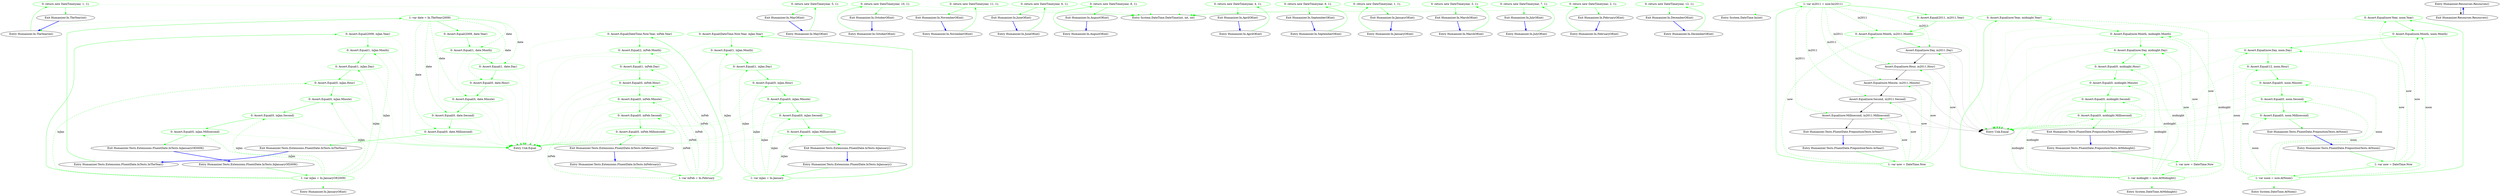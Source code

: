 digraph  {
d1 [cluster="Humanizer.In.TheYear(int)", color=green, community=0, label="0: return new DateTime(year, 1, 1);", span="12-12"];
d0 [cluster="Humanizer.In.TheYear(int)", label="Entry Humanizer.In.TheYear(int)", span="10-10"];
d2 [cluster="Humanizer.In.TheYear(int)", label="Exit Humanizer.In.TheYear(int)", span="10-10"];
d3 [cluster="System.DateTime.DateTime(int, int, int)", label="Entry System.DateTime.DateTime(int, int, int)", span="0-0"];
m0_13 [cluster="Humanizer.In.MayOf(int)", file="In.Months.cs", label="Entry Humanizer.In.MayOf(int)", span="83-83"];
m0_14 [cluster="Humanizer.In.MayOf(int)", color=green, community=0, file="In.Months.cs", label="0: return new DateTime(year, 5, 1);", span="85-85"];
m0_15 [cluster="Humanizer.In.MayOf(int)", file="In.Months.cs", label="Exit Humanizer.In.MayOf(int)", span="83-83"];
m0_28 [cluster="Humanizer.In.OctoberOf(int)", file="In.Months.cs", label="Entry Humanizer.In.OctoberOf(int)", span="163-163"];
m0_29 [cluster="Humanizer.In.OctoberOf(int)", color=green, community=0, file="In.Months.cs", label="0: return new DateTime(year, 10, 1);", span="165-165"];
m0_30 [cluster="Humanizer.In.OctoberOf(int)", file="In.Months.cs", label="Exit Humanizer.In.OctoberOf(int)", span="163-163"];
m0_31 [cluster="Humanizer.In.NovemberOf(int)", file="In.Months.cs", label="Entry Humanizer.In.NovemberOf(int)", span="179-179"];
m0_32 [cluster="Humanizer.In.NovemberOf(int)", color=green, community=0, file="In.Months.cs", label="0: return new DateTime(year, 11, 1);", span="181-181"];
m0_33 [cluster="Humanizer.In.NovemberOf(int)", file="In.Months.cs", label="Exit Humanizer.In.NovemberOf(int)", span="179-179"];
m0_16 [cluster="Humanizer.In.JuneOf(int)", file="In.Months.cs", label="Entry Humanizer.In.JuneOf(int)", span="99-99"];
m0_17 [cluster="Humanizer.In.JuneOf(int)", color=green, community=0, file="In.Months.cs", label="0: return new DateTime(year, 6, 1);", span="101-101"];
m0_18 [cluster="Humanizer.In.JuneOf(int)", file="In.Months.cs", label="Exit Humanizer.In.JuneOf(int)", span="99-99"];
m0_22 [cluster="Humanizer.In.AugustOf(int)", file="In.Months.cs", label="Entry Humanizer.In.AugustOf(int)", span="131-131"];
m0_23 [cluster="Humanizer.In.AugustOf(int)", color=green, community=0, file="In.Months.cs", label="0: return new DateTime(year, 8, 1);", span="133-133"];
m0_24 [cluster="Humanizer.In.AugustOf(int)", file="In.Months.cs", label="Exit Humanizer.In.AugustOf(int)", span="131-131"];
m0_10 [cluster="Humanizer.In.AprilOf(int)", file="In.Months.cs", label="Entry Humanizer.In.AprilOf(int)", span="67-67"];
m0_11 [cluster="Humanizer.In.AprilOf(int)", color=green, community=0, file="In.Months.cs", label="0: return new DateTime(year, 4, 1);", span="69-69"];
m0_12 [cluster="Humanizer.In.AprilOf(int)", file="In.Months.cs", label="Exit Humanizer.In.AprilOf(int)", span="67-67"];
m0_25 [cluster="Humanizer.In.SeptemberOf(int)", file="In.Months.cs", label="Entry Humanizer.In.SeptemberOf(int)", span="147-147"];
m0_26 [cluster="Humanizer.In.SeptemberOf(int)", color=green, community=0, file="In.Months.cs", label="0: return new DateTime(year, 9, 1);", span="149-149"];
m0_27 [cluster="Humanizer.In.SeptemberOf(int)", file="In.Months.cs", label="Exit Humanizer.In.SeptemberOf(int)", span="147-147"];
m0_0 [cluster="Humanizer.In.JanuaryOf(int)", file="In.Months.cs", label="Entry Humanizer.In.JanuaryOf(int)", span="19-19"];
m0_1 [cluster="Humanizer.In.JanuaryOf(int)", color=green, community=0, file="In.Months.cs", label="0: return new DateTime(year, 1, 1);", span="21-21"];
m0_2 [cluster="Humanizer.In.JanuaryOf(int)", file="In.Months.cs", label="Exit Humanizer.In.JanuaryOf(int)", span="19-19"];
m0_7 [cluster="Humanizer.In.MarchOf(int)", file="In.Months.cs", label="Entry Humanizer.In.MarchOf(int)", span="51-51"];
m0_8 [cluster="Humanizer.In.MarchOf(int)", color=green, community=0, file="In.Months.cs", label="0: return new DateTime(year, 3, 1);", span="53-53"];
m0_9 [cluster="Humanizer.In.MarchOf(int)", file="In.Months.cs", label="Exit Humanizer.In.MarchOf(int)", span="51-51"];
m0_19 [cluster="Humanizer.In.JulyOf(int)", file="In.Months.cs", label="Entry Humanizer.In.JulyOf(int)", span="115-115"];
m0_20 [cluster="Humanizer.In.JulyOf(int)", color=green, community=0, file="In.Months.cs", label="0: return new DateTime(year, 7, 1);", span="117-117"];
m0_21 [cluster="Humanizer.In.JulyOf(int)", file="In.Months.cs", label="Exit Humanizer.In.JulyOf(int)", span="115-115"];
m0_4 [cluster="Humanizer.In.FebruaryOf(int)", file="In.Months.cs", label="Entry Humanizer.In.FebruaryOf(int)", span="35-35"];
m0_5 [cluster="Humanizer.In.FebruaryOf(int)", color=green, community=0, file="In.Months.cs", label="0: return new DateTime(year, 2, 1);", span="37-37"];
m0_6 [cluster="Humanizer.In.FebruaryOf(int)", file="In.Months.cs", label="Exit Humanizer.In.FebruaryOf(int)", span="35-35"];
m0_34 [cluster="Humanizer.In.DecemberOf(int)", file="In.Months.cs", label="Entry Humanizer.In.DecemberOf(int)", span="195-195"];
m0_35 [cluster="Humanizer.In.DecemberOf(int)", color=green, community=0, file="In.Months.cs", label="0: return new DateTime(year, 12, 1);", span="197-197"];
m0_36 [cluster="Humanizer.In.DecemberOf(int)", file="In.Months.cs", label="Exit Humanizer.In.DecemberOf(int)", span="195-195"];
m1_11 [cluster="Humanizer.Tests.Extensions.FluentDate.InTests.InJanuaryOf2009()", file="InTests.cs", label="Entry Humanizer.Tests.Extensions.FluentDate.InTests.InJanuaryOf2009()", span="20-20"];
m1_12 [cluster="Humanizer.Tests.Extensions.FluentDate.InTests.InJanuaryOf2009()", color=green, community=0, file="InTests.cs", label="1: var inJan = In.JanuaryOf(2009)", span="22-22"];
m1_13 [cluster="Humanizer.Tests.Extensions.FluentDate.InTests.InJanuaryOf2009()", color=green, community=0, file="InTests.cs", label="0: Assert.Equal(2009, inJan.Year)", span="23-23"];
m1_14 [cluster="Humanizer.Tests.Extensions.FluentDate.InTests.InJanuaryOf2009()", color=green, community=0, file="InTests.cs", label="0: Assert.Equal(1, inJan.Month)", span="24-24"];
m1_15 [cluster="Humanizer.Tests.Extensions.FluentDate.InTests.InJanuaryOf2009()", color=green, community=0, file="InTests.cs", label="0: Assert.Equal(1, inJan.Day)", span="25-25"];
m1_16 [cluster="Humanizer.Tests.Extensions.FluentDate.InTests.InJanuaryOf2009()", color=green, community=0, file="InTests.cs", label="0: Assert.Equal(0, inJan.Hour)", span="26-26"];
m1_17 [cluster="Humanizer.Tests.Extensions.FluentDate.InTests.InJanuaryOf2009()", color=green, community=0, file="InTests.cs", label="0: Assert.Equal(0, inJan.Minute)", span="27-27"];
m1_18 [cluster="Humanizer.Tests.Extensions.FluentDate.InTests.InJanuaryOf2009()", color=green, community=0, file="InTests.cs", label="0: Assert.Equal(0, inJan.Second)", span="28-28"];
m1_19 [cluster="Humanizer.Tests.Extensions.FluentDate.InTests.InJanuaryOf2009()", color=green, community=0, file="InTests.cs", label="0: Assert.Equal(0, inJan.Millisecond)", span="29-29"];
m1_20 [cluster="Humanizer.Tests.Extensions.FluentDate.InTests.InJanuaryOf2009()", file="InTests.cs", label="Exit Humanizer.Tests.Extensions.FluentDate.InTests.InJanuaryOf2009()", span="20-20"];
m1_22 [cluster="Humanizer.Tests.Extensions.FluentDate.InTests.InFebruary()", file="InTests.cs", label="Entry Humanizer.Tests.Extensions.FluentDate.InTests.InFebruary()", span="33-33"];
m1_23 [cluster="Humanizer.Tests.Extensions.FluentDate.InTests.InFebruary()", color=green, community=0, file="InTests.cs", label="1: var inFeb = In.February", span="35-35"];
m1_24 [cluster="Humanizer.Tests.Extensions.FluentDate.InTests.InFebruary()", color=green, community=0, file="InTests.cs", label="0: Assert.Equal(DateTime.Now.Year, inFeb.Year)", span="36-36"];
m1_25 [cluster="Humanizer.Tests.Extensions.FluentDate.InTests.InFebruary()", color=green, community=0, file="InTests.cs", label="0: Assert.Equal(2, inFeb.Month)", span="37-37"];
m1_26 [cluster="Humanizer.Tests.Extensions.FluentDate.InTests.InFebruary()", color=green, community=0, file="InTests.cs", label="0: Assert.Equal(1, inFeb.Day)", span="38-38"];
m1_27 [cluster="Humanizer.Tests.Extensions.FluentDate.InTests.InFebruary()", color=green, community=0, file="InTests.cs", label="0: Assert.Equal(0, inFeb.Hour)", span="39-39"];
m1_28 [cluster="Humanizer.Tests.Extensions.FluentDate.InTests.InFebruary()", color=green, community=0, file="InTests.cs", label="0: Assert.Equal(0, inFeb.Minute)", span="40-40"];
m1_29 [cluster="Humanizer.Tests.Extensions.FluentDate.InTests.InFebruary()", color=green, community=0, file="InTests.cs", label="0: Assert.Equal(0, inFeb.Second)", span="41-41"];
m1_30 [cluster="Humanizer.Tests.Extensions.FluentDate.InTests.InFebruary()", color=green, community=0, file="InTests.cs", label="0: Assert.Equal(0, inFeb.Millisecond)", span="42-42"];
m1_31 [cluster="Humanizer.Tests.Extensions.FluentDate.InTests.InFebruary()", file="InTests.cs", label="Exit Humanizer.Tests.Extensions.FluentDate.InTests.InFebruary()", span="33-33"];
m1_21 [cluster="Humanizer.In.JanuaryOf(int)", file="InTests.cs", label="Entry Humanizer.In.JanuaryOf(int)", span="19-19"];
m1_10 [cluster="Unk.Equal", file="InTests.cs", label="Entry Unk.Equal", span=""];
m1_32 [cluster="Humanizer.Tests.Extensions.FluentDate.InTests.InTheYear()", file="InTests.cs", label="Entry Humanizer.Tests.Extensions.FluentDate.InTests.InTheYear()", span="46-46"];
m1_33 [cluster="Humanizer.Tests.Extensions.FluentDate.InTests.InTheYear()", color=green, community=0, file="InTests.cs", label="1: var date = In.TheYear(2009)", span="48-48"];
m1_34 [cluster="Humanizer.Tests.Extensions.FluentDate.InTests.InTheYear()", color=green, community=0, file="InTests.cs", label="0: Assert.Equal(2009, date.Year)", span="49-49"];
m1_35 [cluster="Humanizer.Tests.Extensions.FluentDate.InTests.InTheYear()", color=green, community=0, file="InTests.cs", label="0: Assert.Equal(1, date.Month)", span="50-50"];
m1_36 [cluster="Humanizer.Tests.Extensions.FluentDate.InTests.InTheYear()", color=green, community=0, file="InTests.cs", label="0: Assert.Equal(1, date.Day)", span="51-51"];
m1_37 [cluster="Humanizer.Tests.Extensions.FluentDate.InTests.InTheYear()", color=green, community=0, file="InTests.cs", label="0: Assert.Equal(0, date.Hour)", span="52-52"];
m1_38 [cluster="Humanizer.Tests.Extensions.FluentDate.InTests.InTheYear()", color=green, community=0, file="InTests.cs", label="0: Assert.Equal(0, date.Minute)", span="53-53"];
m1_39 [cluster="Humanizer.Tests.Extensions.FluentDate.InTests.InTheYear()", color=green, community=0, file="InTests.cs", label="0: Assert.Equal(0, date.Second)", span="54-54"];
m1_40 [cluster="Humanizer.Tests.Extensions.FluentDate.InTests.InTheYear()", color=green, community=0, file="InTests.cs", label="0: Assert.Equal(0, date.Millisecond)", span="55-55"];
m1_41 [cluster="Humanizer.Tests.Extensions.FluentDate.InTests.InTheYear()", file="InTests.cs", label="Exit Humanizer.Tests.Extensions.FluentDate.InTests.InTheYear()", span="46-46"];
m1_0 [cluster="Humanizer.Tests.Extensions.FluentDate.InTests.InJanuary()", file="InTests.cs", label="Entry Humanizer.Tests.Extensions.FluentDate.InTests.InJanuary()", span="7-7"];
m1_1 [cluster="Humanizer.Tests.Extensions.FluentDate.InTests.InJanuary()", color=green, community=0, file="InTests.cs", label="1: var inJan = In.January", span="9-9"];
m1_2 [cluster="Humanizer.Tests.Extensions.FluentDate.InTests.InJanuary()", color=green, community=0, file="InTests.cs", label="0: Assert.Equal(DateTime.Now.Year, inJan.Year)", span="10-10"];
m1_3 [cluster="Humanizer.Tests.Extensions.FluentDate.InTests.InJanuary()", color=green, community=0, file="InTests.cs", label="0: Assert.Equal(1, inJan.Month)", span="11-11"];
m1_4 [cluster="Humanizer.Tests.Extensions.FluentDate.InTests.InJanuary()", color=green, community=0, file="InTests.cs", label="0: Assert.Equal(1, inJan.Day)", span="12-12"];
m1_5 [cluster="Humanizer.Tests.Extensions.FluentDate.InTests.InJanuary()", color=green, community=0, file="InTests.cs", label="0: Assert.Equal(0, inJan.Hour)", span="13-13"];
m1_6 [cluster="Humanizer.Tests.Extensions.FluentDate.InTests.InJanuary()", color=green, community=0, file="InTests.cs", label="0: Assert.Equal(0, inJan.Minute)", span="14-14"];
m1_7 [cluster="Humanizer.Tests.Extensions.FluentDate.InTests.InJanuary()", color=green, community=0, file="InTests.cs", label="0: Assert.Equal(0, inJan.Second)", span="15-15"];
m1_8 [cluster="Humanizer.Tests.Extensions.FluentDate.InTests.InJanuary()", color=green, community=0, file="InTests.cs", label="0: Assert.Equal(0, inJan.Millisecond)", span="16-16"];
m1_9 [cluster="Humanizer.Tests.Extensions.FluentDate.InTests.InJanuary()", file="InTests.cs", label="Exit Humanizer.Tests.Extensions.FluentDate.InTests.InJanuary()", span="7-7"];
m4_36 [cluster="System.DateTime.In(int)", file="PrepositionsExtensions.cs", label="Entry System.DateTime.In(int)", span="36-36"];
m4_25 [cluster="Humanizer.Tests.FluentDate.PrepositionTests.InYear()", file="PrepositionsExtensions.cs", label="Entry Humanizer.Tests.FluentDate.PrepositionTests.InYear()", span="36-36"];
m4_26 [cluster="Humanizer.Tests.FluentDate.PrepositionTests.InYear()", color=green, community=0, file="PrepositionsExtensions.cs", label="1: var now = DateTime.Now", span="38-38"];
m4_27 [cluster="Humanizer.Tests.FluentDate.PrepositionTests.InYear()", color=green, community=0, file="PrepositionsExtensions.cs", label="1: var in2011 = now.In(2011)", span="39-39"];
m4_29 [cluster="Humanizer.Tests.FluentDate.PrepositionTests.InYear()", color=green, community=0, file="PrepositionsExtensions.cs", label="0: Assert.Equal(now.Month, in2011.Month)", span="41-41"];
m4_30 [cluster="Humanizer.Tests.FluentDate.PrepositionTests.InYear()", file="PrepositionsExtensions.cs", label="Assert.Equal(now.Day, in2011.Day)", span="42-42"];
m4_31 [cluster="Humanizer.Tests.FluentDate.PrepositionTests.InYear()", file="PrepositionsExtensions.cs", label="Assert.Equal(now.Hour, in2011.Hour)", span="43-43"];
m4_32 [cluster="Humanizer.Tests.FluentDate.PrepositionTests.InYear()", file="PrepositionsExtensions.cs", label="Assert.Equal(now.Minute, in2011.Minute)", span="44-44"];
m4_33 [cluster="Humanizer.Tests.FluentDate.PrepositionTests.InYear()", file="PrepositionsExtensions.cs", label="Assert.Equal(now.Second, in2011.Second)", span="45-45"];
m4_34 [cluster="Humanizer.Tests.FluentDate.PrepositionTests.InYear()", file="PrepositionsExtensions.cs", label="Assert.Equal(now.Millisecond, in2011.Millisecond)", span="46-46"];
m4_28 [cluster="Humanizer.Tests.FluentDate.PrepositionTests.InYear()", color=green, community=0, file="PrepositionsExtensions.cs", label="0: Assert.Equal(2011, in2011.Year)", span="40-40"];
m4_35 [cluster="Humanizer.Tests.FluentDate.PrepositionTests.InYear()", file="PrepositionsExtensions.cs", label="Exit Humanizer.Tests.FluentDate.PrepositionTests.InYear()", span="36-36"];
m4_0 [cluster="Humanizer.Tests.FluentDate.PrepositionTests.AtMidnight()", file="PrepositionsExtensions.cs", label="Entry Humanizer.Tests.FluentDate.PrepositionTests.AtMidnight()", span="8-8"];
m4_1 [cluster="Humanizer.Tests.FluentDate.PrepositionTests.AtMidnight()", color=green, community=0, file="PrepositionsExtensions.cs", label="1: var now = DateTime.Now", span="10-10"];
m4_2 [cluster="Humanizer.Tests.FluentDate.PrepositionTests.AtMidnight()", color=green, community=0, file="PrepositionsExtensions.cs", label="1: var midnight = now.AtMidnight()", span="11-11"];
m4_3 [cluster="Humanizer.Tests.FluentDate.PrepositionTests.AtMidnight()", color=green, community=0, file="PrepositionsExtensions.cs", label="0: Assert.Equal(now.Year, midnight.Year)", span="12-12"];
m4_4 [cluster="Humanizer.Tests.FluentDate.PrepositionTests.AtMidnight()", color=green, community=0, file="PrepositionsExtensions.cs", label="0: Assert.Equal(now.Month, midnight.Month)", span="13-13"];
m4_5 [cluster="Humanizer.Tests.FluentDate.PrepositionTests.AtMidnight()", color=green, community=0, file="PrepositionsExtensions.cs", label="0: Assert.Equal(now.Day, midnight.Day)", span="14-14"];
m4_6 [cluster="Humanizer.Tests.FluentDate.PrepositionTests.AtMidnight()", color=green, community=0, file="PrepositionsExtensions.cs", label="0: Assert.Equal(0, midnight.Hour)", span="15-15"];
m4_7 [cluster="Humanizer.Tests.FluentDate.PrepositionTests.AtMidnight()", color=green, community=0, file="PrepositionsExtensions.cs", label="0: Assert.Equal(0, midnight.Minute)", span="16-16"];
m4_8 [cluster="Humanizer.Tests.FluentDate.PrepositionTests.AtMidnight()", color=green, community=0, file="PrepositionsExtensions.cs", label="0: Assert.Equal(0, midnight.Second)", span="17-17"];
m4_9 [cluster="Humanizer.Tests.FluentDate.PrepositionTests.AtMidnight()", color=green, community=0, file="PrepositionsExtensions.cs", label="0: Assert.Equal(0, midnight.Millisecond)", span="18-18"];
m4_10 [cluster="Humanizer.Tests.FluentDate.PrepositionTests.AtMidnight()", file="PrepositionsExtensions.cs", label="Exit Humanizer.Tests.FluentDate.PrepositionTests.AtMidnight()", span="8-8"];
m4_24 [cluster="System.DateTime.AtNoon()", file="PrepositionsExtensions.cs", label="Entry System.DateTime.AtNoon()", span="25-25"];
m4_12 [cluster="Unk.Equal", file="PrepositionsExtensions.cs", label="Entry Unk.Equal", span=""];
m4_13 [cluster="Humanizer.Tests.FluentDate.PrepositionTests.AtNoon()", file="PrepositionsExtensions.cs", label="Entry Humanizer.Tests.FluentDate.PrepositionTests.AtNoon()", span="22-22"];
m4_14 [cluster="Humanizer.Tests.FluentDate.PrepositionTests.AtNoon()", color=green, community=0, file="PrepositionsExtensions.cs", label="1: var now = DateTime.Now", span="24-24"];
m4_15 [cluster="Humanizer.Tests.FluentDate.PrepositionTests.AtNoon()", color=green, community=0, file="PrepositionsExtensions.cs", label="1: var noon = now.AtNoon()", span="25-25"];
m4_16 [cluster="Humanizer.Tests.FluentDate.PrepositionTests.AtNoon()", color=green, community=0, file="PrepositionsExtensions.cs", label="0: Assert.Equal(now.Year, noon.Year)", span="26-26"];
m4_17 [cluster="Humanizer.Tests.FluentDate.PrepositionTests.AtNoon()", color=green, community=0, file="PrepositionsExtensions.cs", label="0: Assert.Equal(now.Month, noon.Month)", span="27-27"];
m4_18 [cluster="Humanizer.Tests.FluentDate.PrepositionTests.AtNoon()", color=green, community=0, file="PrepositionsExtensions.cs", label="0: Assert.Equal(now.Day, noon.Day)", span="28-28"];
m4_19 [cluster="Humanizer.Tests.FluentDate.PrepositionTests.AtNoon()", color=green, community=0, file="PrepositionsExtensions.cs", label="0: Assert.Equal(12, noon.Hour)", span="29-29"];
m4_20 [cluster="Humanizer.Tests.FluentDate.PrepositionTests.AtNoon()", color=green, community=0, file="PrepositionsExtensions.cs", label="0: Assert.Equal(0, noon.Minute)", span="30-30"];
m4_21 [cluster="Humanizer.Tests.FluentDate.PrepositionTests.AtNoon()", color=green, community=0, file="PrepositionsExtensions.cs", label="0: Assert.Equal(0, noon.Second)", span="31-31"];
m4_22 [cluster="Humanizer.Tests.FluentDate.PrepositionTests.AtNoon()", color=green, community=0, file="PrepositionsExtensions.cs", label="0: Assert.Equal(0, noon.Millisecond)", span="32-32"];
m4_23 [cluster="Humanizer.Tests.FluentDate.PrepositionTests.AtNoon()", file="PrepositionsExtensions.cs", label="Exit Humanizer.Tests.FluentDate.PrepositionTests.AtNoon()", span="22-22"];
m4_11 [cluster="System.DateTime.AtMidnight()", file="PrepositionsExtensions.cs", label="Entry System.DateTime.AtMidnight()", span="15-15"];
m6_0 [cluster="Humanizer.Resources.Resources()", file="Resources.Designer.cs", label="Entry Humanizer.Resources.Resources()", span="31-31"];
m6_1 [cluster="Humanizer.Resources.Resources()", file="Resources.Designer.cs", label="Exit Humanizer.Resources.Resources()", span="31-31"];
d1 -> d2  [color=green, key=0, style=solid];
d1 -> d3  [color=green, key=2, style=dotted];
d0 -> d1  [color=green, key=0, style=solid];
d2 -> d0  [color=blue, key=0, style=bold];
m0_13 -> m0_14  [color=green, key=0, style=solid];
m0_14 -> m0_15  [color=green, key=0, style=solid];
m0_14 -> d3  [color=green, key=2, style=dotted];
m0_15 -> m0_13  [color=blue, key=0, style=bold];
m0_28 -> m0_29  [color=green, key=0, style=solid];
m0_29 -> m0_30  [color=green, key=0, style=solid];
m0_29 -> d3  [color=green, key=2, style=dotted];
m0_30 -> m0_28  [color=blue, key=0, style=bold];
m0_31 -> m0_32  [color=green, key=0, style=solid];
m0_32 -> m0_33  [color=green, key=0, style=solid];
m0_32 -> d3  [color=green, key=2, style=dotted];
m0_33 -> m0_31  [color=blue, key=0, style=bold];
m0_16 -> m0_17  [color=green, key=0, style=solid];
m0_17 -> m0_18  [color=green, key=0, style=solid];
m0_17 -> d3  [color=green, key=2, style=dotted];
m0_18 -> m0_16  [color=blue, key=0, style=bold];
m0_22 -> m0_23  [color=green, key=0, style=solid];
m0_23 -> m0_24  [color=green, key=0, style=solid];
m0_23 -> d3  [color=green, key=2, style=dotted];
m0_24 -> m0_22  [color=blue, key=0, style=bold];
m0_10 -> m0_11  [color=green, key=0, style=solid];
m0_11 -> m0_12  [color=green, key=0, style=solid];
m0_11 -> d3  [color=green, key=2, style=dotted];
m0_12 -> m0_10  [color=blue, key=0, style=bold];
m0_25 -> m0_26  [color=green, key=0, style=solid];
m0_26 -> m0_27  [color=green, key=0, style=solid];
m0_26 -> d3  [color=green, key=2, style=dotted];
m0_27 -> m0_25  [color=blue, key=0, style=bold];
m0_0 -> m0_1  [color=green, key=0, style=solid];
m0_1 -> m0_2  [color=green, key=0, style=solid];
m0_1 -> d3  [color=green, key=2, style=dotted];
m0_2 -> m0_0  [color=blue, key=0, style=bold];
m0_7 -> m0_8  [color=green, key=0, style=solid];
m0_8 -> m0_9  [color=green, key=0, style=solid];
m0_8 -> d3  [color=green, key=2, style=dotted];
m0_9 -> m0_7  [color=blue, key=0, style=bold];
m0_19 -> m0_20  [color=green, key=0, style=solid];
m0_20 -> m0_21  [color=green, key=0, style=solid];
m0_20 -> d3  [color=green, key=2, style=dotted];
m0_21 -> m0_19  [color=blue, key=0, style=bold];
m0_4 -> m0_5  [color=green, key=0, style=solid];
m0_5 -> m0_6  [color=green, key=0, style=solid];
m0_5 -> d3  [color=green, key=2, style=dotted];
m0_6 -> m0_4  [color=blue, key=0, style=bold];
m0_34 -> m0_35  [color=green, key=0, style=solid];
m0_35 -> m0_36  [color=green, key=0, style=solid];
m0_35 -> d3  [color=green, key=2, style=dotted];
m0_36 -> m0_34  [color=blue, key=0, style=bold];
m1_11 -> m1_12  [color=green, key=0, style=solid];
m1_12 -> m1_13  [color=green, key=0, style=solid];
m1_12 -> m1_21  [color=green, key=2, style=dotted];
m1_12 -> m1_14  [color=green, key=1, label=inJan, style=dashed];
m1_12 -> m1_15  [color=green, key=1, label=inJan, style=dashed];
m1_12 -> m1_16  [color=green, key=1, label=inJan, style=dashed];
m1_12 -> m1_17  [color=green, key=1, label=inJan, style=dashed];
m1_12 -> m1_18  [color=green, key=1, label=inJan, style=dashed];
m1_12 -> m1_19  [color=green, key=1, label=inJan, style=dashed];
m1_13 -> m1_14  [color=green, key=0, style=solid];
m1_13 -> m1_10  [color=green, key=2, style=dotted];
m1_14 -> m1_15  [color=green, key=0, style=solid];
m1_14 -> m1_10  [color=green, key=2, style=dotted];
m1_15 -> m1_16  [color=green, key=0, style=solid];
m1_15 -> m1_10  [color=green, key=2, style=dotted];
m1_16 -> m1_17  [color=green, key=0, style=solid];
m1_16 -> m1_10  [color=green, key=2, style=dotted];
m1_17 -> m1_18  [color=green, key=0, style=solid];
m1_17 -> m1_10  [color=green, key=2, style=dotted];
m1_18 -> m1_19  [color=green, key=0, style=solid];
m1_18 -> m1_10  [color=green, key=2, style=dotted];
m1_19 -> m1_20  [color=green, key=0, style=solid];
m1_19 -> m1_10  [color=green, key=2, style=dotted];
m1_20 -> m1_11  [color=blue, key=0, style=bold];
m1_22 -> m1_23  [color=green, key=0, style=solid];
m1_23 -> m1_24  [color=green, key=0, style=solid];
m1_23 -> m1_25  [color=green, key=1, label=inFeb, style=dashed];
m1_23 -> m1_26  [color=green, key=1, label=inFeb, style=dashed];
m1_23 -> m1_27  [color=green, key=1, label=inFeb, style=dashed];
m1_23 -> m1_28  [color=green, key=1, label=inFeb, style=dashed];
m1_23 -> m1_29  [color=green, key=1, label=inFeb, style=dashed];
m1_23 -> m1_30  [color=green, key=1, label=inFeb, style=dashed];
m1_24 -> m1_25  [color=green, key=0, style=solid];
m1_24 -> m1_10  [color=green, key=2, style=dotted];
m1_25 -> m1_26  [color=green, key=0, style=solid];
m1_25 -> m1_10  [color=green, key=2, style=dotted];
m1_26 -> m1_27  [color=green, key=0, style=solid];
m1_26 -> m1_10  [color=green, key=2, style=dotted];
m1_27 -> m1_28  [color=green, key=0, style=solid];
m1_27 -> m1_10  [color=green, key=2, style=dotted];
m1_28 -> m1_29  [color=green, key=0, style=solid];
m1_28 -> m1_10  [color=green, key=2, style=dotted];
m1_29 -> m1_30  [color=green, key=0, style=solid];
m1_29 -> m1_10  [color=green, key=2, style=dotted];
m1_30 -> m1_31  [color=green, key=0, style=solid];
m1_30 -> m1_10  [color=green, key=2, style=dotted];
m1_31 -> m1_22  [color=blue, key=0, style=bold];
m1_32 -> m1_33  [color=green, key=0, style=solid];
m1_33 -> m1_34  [color=green, key=0, style=solid];
m1_33 -> d0  [color=green, key=2, style=dotted];
m1_33 -> m1_35  [color=green, key=1, label=date, style=dashed];
m1_33 -> m1_36  [color=green, key=1, label=date, style=dashed];
m1_33 -> m1_37  [color=green, key=1, label=date, style=dashed];
m1_33 -> m1_38  [color=green, key=1, label=date, style=dashed];
m1_33 -> m1_39  [color=green, key=1, label=date, style=dashed];
m1_33 -> m1_40  [color=green, key=1, label=date, style=dashed];
m1_34 -> m1_35  [color=green, key=0, style=solid];
m1_34 -> m1_10  [color=green, key=2, style=dotted];
m1_35 -> m1_36  [color=green, key=0, style=solid];
m1_35 -> m1_10  [color=green, key=2, style=dotted];
m1_36 -> m1_37  [color=green, key=0, style=solid];
m1_36 -> m1_10  [color=green, key=2, style=dotted];
m1_37 -> m1_38  [color=green, key=0, style=solid];
m1_37 -> m1_10  [color=green, key=2, style=dotted];
m1_38 -> m1_39  [color=green, key=0, style=solid];
m1_38 -> m1_10  [color=green, key=2, style=dotted];
m1_39 -> m1_40  [color=green, key=0, style=solid];
m1_39 -> m1_10  [color=green, key=2, style=dotted];
m1_40 -> m1_41  [color=green, key=0, style=solid];
m1_40 -> m1_10  [color=green, key=2, style=dotted];
m1_41 -> m1_32  [color=blue, key=0, style=bold];
m1_0 -> m1_1  [color=green, key=0, style=solid];
m1_1 -> m1_2  [color=green, key=0, style=solid];
m1_1 -> m1_3  [color=green, key=1, label=inJan, style=dashed];
m1_1 -> m1_4  [color=green, key=1, label=inJan, style=dashed];
m1_1 -> m1_5  [color=green, key=1, label=inJan, style=dashed];
m1_1 -> m1_6  [color=green, key=1, label=inJan, style=dashed];
m1_1 -> m1_7  [color=green, key=1, label=inJan, style=dashed];
m1_1 -> m1_8  [color=green, key=1, label=inJan, style=dashed];
m1_2 -> m1_3  [color=green, key=0, style=solid];
m1_2 -> m1_10  [color=green, key=2, style=dotted];
m1_3 -> m1_4  [color=green, key=0, style=solid];
m1_3 -> m1_10  [color=green, key=2, style=dotted];
m1_4 -> m1_5  [color=green, key=0, style=solid];
m1_4 -> m1_10  [color=green, key=2, style=dotted];
m1_5 -> m1_6  [color=green, key=0, style=solid];
m1_5 -> m1_10  [color=green, key=2, style=dotted];
m1_6 -> m1_7  [color=green, key=0, style=solid];
m1_6 -> m1_10  [color=green, key=2, style=dotted];
m1_7 -> m1_8  [color=green, key=0, style=solid];
m1_7 -> m1_10  [color=green, key=2, style=dotted];
m1_8 -> m1_9  [color=green, key=0, style=solid];
m1_8 -> m1_10  [color=green, key=2, style=dotted];
m1_9 -> m1_0  [color=blue, key=0, style=bold];
m4_25 -> m4_26  [color=green, key=0, style=solid];
m4_26 -> m4_27  [color=green, key=0, style=solid];
m4_26 -> m4_29  [color=green, key=1, label=now, style=dashed];
m4_26 -> m4_30  [color=green, key=1, label=now, style=dashed];
m4_26 -> m4_31  [color=green, key=1, label=now, style=dashed];
m4_26 -> m4_32  [color=green, key=1, label=now, style=dashed];
m4_26 -> m4_33  [color=green, key=1, label=now, style=dashed];
m4_26 -> m4_34  [color=green, key=1, label=now, style=dashed];
m4_27 -> m4_28  [color=green, key=0, style=solid];
m4_27 -> m4_36  [color=green, key=2, style=dotted];
m4_27 -> m4_29  [color=green, key=1, label=in2011, style=dashed];
m4_27 -> m4_30  [color=green, key=1, label=in2011, style=dashed];
m4_27 -> m4_31  [color=green, key=1, label=in2011, style=dashed];
m4_27 -> m4_32  [color=green, key=1, label=in2011, style=dashed];
m4_27 -> m4_33  [color=green, key=1, label=in2011, style=dashed];
m4_27 -> m4_34  [color=green, key=1, label=in2011, style=dashed];
m4_29 -> m4_30  [color=green, key=0, style=solid];
m4_29 -> m4_12  [color=green, key=2, style=dotted];
m4_30 -> m4_12  [key=2, style=dotted];
m4_30 -> m4_31  [key=0, style=solid];
m4_31 -> m4_12  [key=2, style=dotted];
m4_31 -> m4_32  [key=0, style=solid];
m4_32 -> m4_12  [key=2, style=dotted];
m4_32 -> m4_33  [key=0, style=solid];
m4_33 -> m4_12  [key=2, style=dotted];
m4_33 -> m4_34  [key=0, style=solid];
m4_34 -> m4_12  [key=2, style=dotted];
m4_34 -> m4_35  [key=0, style=solid];
m4_28 -> m4_29  [color=green, key=0, style=solid];
m4_28 -> m4_12  [color=green, key=2, style=dotted];
m4_35 -> m4_25  [color=blue, key=0, style=bold];
m4_0 -> m4_1  [color=green, key=0, style=solid];
m4_1 -> m4_2  [color=green, key=0, style=solid];
m4_1 -> m4_3  [color=green, key=1, label=now, style=dashed];
m4_1 -> m4_4  [color=green, key=1, label=now, style=dashed];
m4_1 -> m4_5  [color=green, key=1, label=now, style=dashed];
m4_2 -> m4_3  [color=green, key=0, style=solid];
m4_2 -> m4_11  [color=green, key=2, style=dotted];
m4_2 -> m4_4  [color=green, key=1, label=midnight, style=dashed];
m4_2 -> m4_5  [color=green, key=1, label=midnight, style=dashed];
m4_2 -> m4_6  [color=green, key=1, label=midnight, style=dashed];
m4_2 -> m4_7  [color=green, key=1, label=midnight, style=dashed];
m4_2 -> m4_8  [color=green, key=1, label=midnight, style=dashed];
m4_2 -> m4_9  [color=green, key=1, label=midnight, style=dashed];
m4_3 -> m4_4  [color=green, key=0, style=solid];
m4_3 -> m4_12  [color=green, key=2, style=dotted];
m4_4 -> m4_5  [color=green, key=0, style=solid];
m4_4 -> m4_12  [color=green, key=2, style=dotted];
m4_5 -> m4_6  [color=green, key=0, style=solid];
m4_5 -> m4_12  [color=green, key=2, style=dotted];
m4_6 -> m4_7  [color=green, key=0, style=solid];
m4_6 -> m4_12  [color=green, key=2, style=dotted];
m4_7 -> m4_8  [color=green, key=0, style=solid];
m4_7 -> m4_12  [color=green, key=2, style=dotted];
m4_8 -> m4_9  [color=green, key=0, style=solid];
m4_8 -> m4_12  [color=green, key=2, style=dotted];
m4_9 -> m4_10  [color=green, key=0, style=solid];
m4_9 -> m4_12  [color=green, key=2, style=dotted];
m4_10 -> m4_0  [color=blue, key=0, style=bold];
m4_13 -> m4_14  [color=green, key=0, style=solid];
m4_14 -> m4_15  [color=green, key=0, style=solid];
m4_14 -> m4_16  [color=green, key=1, label=now, style=dashed];
m4_14 -> m4_17  [color=green, key=1, label=now, style=dashed];
m4_14 -> m4_18  [color=green, key=1, label=now, style=dashed];
m4_15 -> m4_16  [color=green, key=0, style=solid];
m4_15 -> m4_24  [color=green, key=2, style=dotted];
m4_15 -> m4_17  [color=green, key=1, label=noon, style=dashed];
m4_15 -> m4_18  [color=green, key=1, label=noon, style=dashed];
m4_15 -> m4_19  [color=green, key=1, label=noon, style=dashed];
m4_15 -> m4_20  [color=green, key=1, label=noon, style=dashed];
m4_15 -> m4_21  [color=green, key=1, label=noon, style=dashed];
m4_15 -> m4_22  [color=green, key=1, label=noon, style=dashed];
m4_16 -> m4_17  [color=green, key=0, style=solid];
m4_16 -> m4_12  [color=green, key=2, style=dotted];
m4_17 -> m4_18  [color=green, key=0, style=solid];
m4_17 -> m4_12  [color=green, key=2, style=dotted];
m4_18 -> m4_19  [color=green, key=0, style=solid];
m4_18 -> m4_12  [color=green, key=2, style=dotted];
m4_19 -> m4_20  [color=green, key=0, style=solid];
m4_19 -> m4_12  [color=green, key=2, style=dotted];
m4_20 -> m4_21  [color=green, key=0, style=solid];
m4_20 -> m4_12  [color=green, key=2, style=dotted];
m4_21 -> m4_22  [color=green, key=0, style=solid];
m4_21 -> m4_12  [color=green, key=2, style=dotted];
m4_22 -> m4_23  [color=green, key=0, style=solid];
m4_22 -> m4_12  [color=green, key=2, style=dotted];
m4_23 -> m4_13  [color=blue, key=0, style=bold];
m6_0 -> m6_1  [key=0, style=solid];
m6_1 -> m6_0  [color=blue, key=0, style=bold];
}
